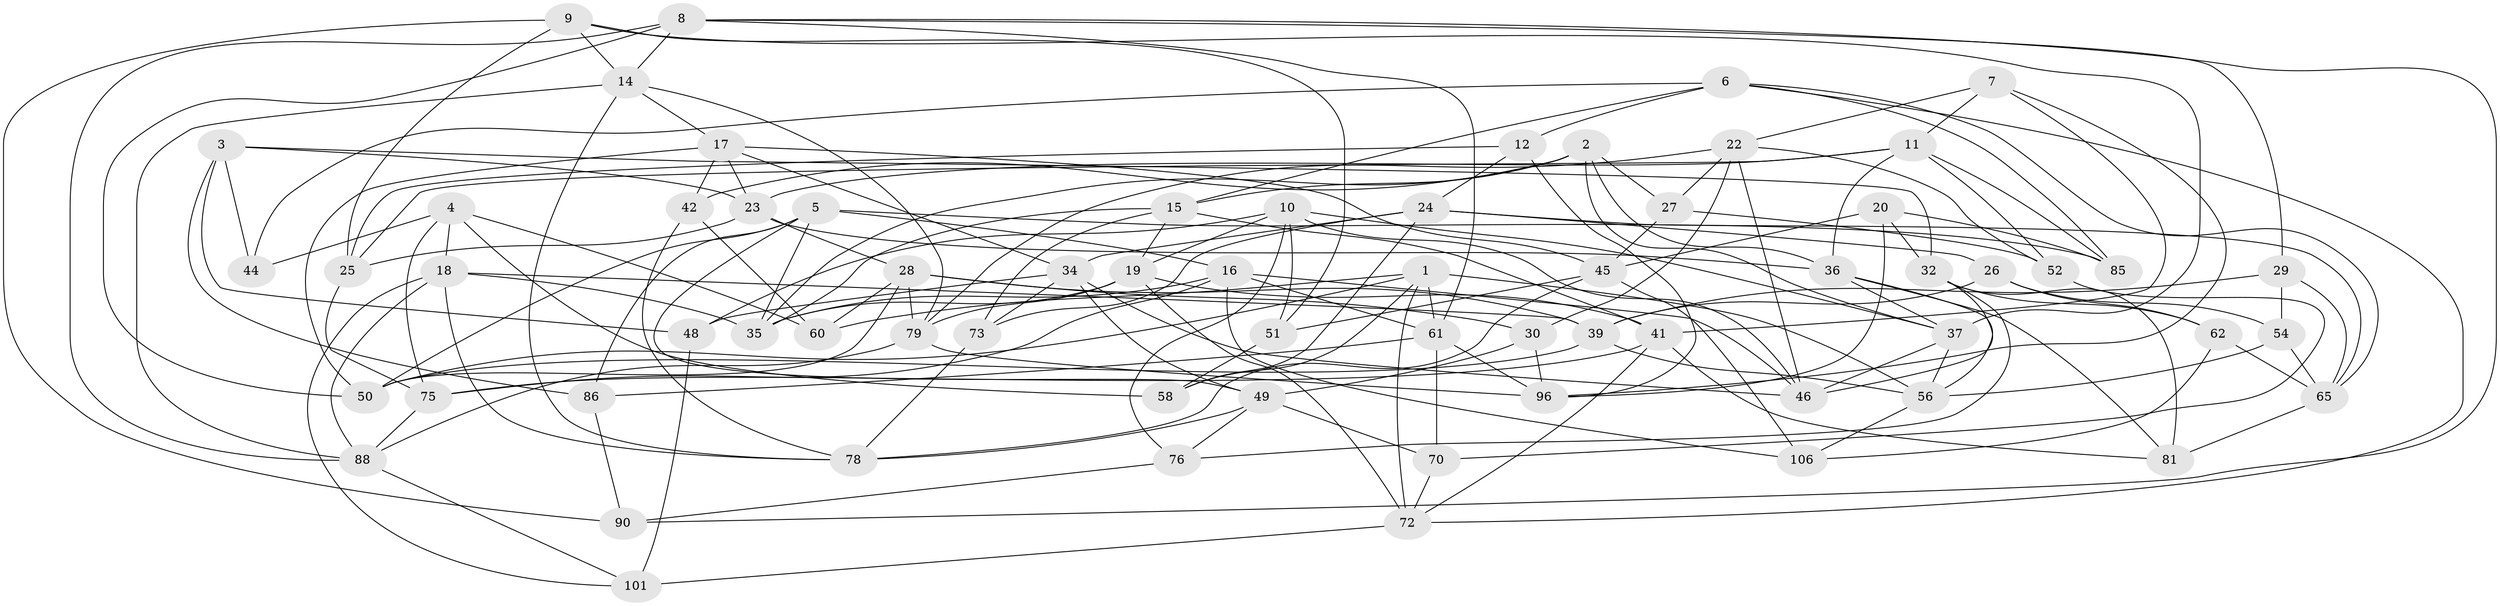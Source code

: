 // original degree distribution, {4: 1.0}
// Generated by graph-tools (version 1.1) at 2025/42/03/06/25 10:42:24]
// undirected, 66 vertices, 170 edges
graph export_dot {
graph [start="1"]
  node [color=gray90,style=filled];
  1 [super="+57"];
  2 [super="+47"];
  3 [super="+107"];
  4 [super="+67"];
  5 [super="+98"];
  6 [super="+31"];
  7;
  8 [super="+33"];
  9 [super="+13"];
  10 [super="+66"];
  11 [super="+84"];
  12;
  14 [super="+93"];
  15 [super="+68"];
  16 [super="+91"];
  17 [super="+21"];
  18 [super="+94"];
  19 [super="+43"];
  20;
  22 [super="+80"];
  23 [super="+92"];
  24 [super="+77"];
  25 [super="+63"];
  26;
  27;
  28 [super="+53"];
  29;
  30;
  32 [super="+38"];
  34 [super="+95"];
  35 [super="+100"];
  36 [super="+74"];
  37 [super="+40"];
  39 [super="+103"];
  41 [super="+71"];
  42;
  44;
  45 [super="+87"];
  46 [super="+64"];
  48;
  49 [super="+55"];
  50 [super="+59"];
  51;
  52;
  54;
  56 [super="+69"];
  58;
  60;
  61 [super="+83"];
  62;
  65 [super="+104"];
  70;
  72 [super="+99"];
  73;
  75 [super="+97"];
  76;
  78 [super="+82"];
  79 [super="+89"];
  81;
  85;
  86;
  88 [super="+102"];
  90;
  96 [super="+105"];
  101;
  106;
  1 -- 60;
  1 -- 72;
  1 -- 61;
  1 -- 56;
  1 -- 50;
  1 -- 58;
  2 -- 27;
  2 -- 35;
  2 -- 36;
  2 -- 42;
  2 -- 37;
  2 -- 15;
  3 -- 23;
  3 -- 44 [weight=2];
  3 -- 32;
  3 -- 48;
  3 -- 86;
  4 -- 60;
  4 -- 44;
  4 -- 75 [weight=2];
  4 -- 58;
  4 -- 18;
  5 -- 85;
  5 -- 16;
  5 -- 35;
  5 -- 86;
  5 -- 49;
  5 -- 50;
  6 -- 72;
  6 -- 44;
  6 -- 65;
  6 -- 12;
  6 -- 85;
  6 -- 15;
  7 -- 96;
  7 -- 41;
  7 -- 11;
  7 -- 22;
  8 -- 90;
  8 -- 88;
  8 -- 14;
  8 -- 50;
  8 -- 61;
  8 -- 29;
  9 -- 25 [weight=2];
  9 -- 90;
  9 -- 14;
  9 -- 51;
  9 -- 37;
  10 -- 37;
  10 -- 76;
  10 -- 48;
  10 -- 51;
  10 -- 19;
  10 -- 46;
  11 -- 52;
  11 -- 85;
  11 -- 25;
  11 -- 36;
  11 -- 23;
  12 -- 24;
  12 -- 25;
  12 -- 96;
  14 -- 78;
  14 -- 17;
  14 -- 88;
  14 -- 79;
  15 -- 19;
  15 -- 73;
  15 -- 41;
  15 -- 35;
  16 -- 75;
  16 -- 35;
  16 -- 106;
  16 -- 61;
  16 -- 46;
  17 -- 34;
  17 -- 50;
  17 -- 42;
  17 -- 45;
  17 -- 23;
  18 -- 35;
  18 -- 101;
  18 -- 78;
  18 -- 88;
  18 -- 39;
  19 -- 79;
  19 -- 72;
  19 -- 35;
  19 -- 41;
  20 -- 96;
  20 -- 85;
  20 -- 32;
  20 -- 45;
  22 -- 52;
  22 -- 30;
  22 -- 27;
  22 -- 46;
  22 -- 79;
  23 -- 36;
  23 -- 25;
  23 -- 28;
  24 -- 73;
  24 -- 65;
  24 -- 58;
  24 -- 26;
  24 -- 34;
  25 -- 75;
  26 -- 54;
  26 -- 62;
  26 -- 39;
  27 -- 52;
  27 -- 45;
  28 -- 39;
  28 -- 30;
  28 -- 60;
  28 -- 50;
  28 -- 79;
  29 -- 39;
  29 -- 54;
  29 -- 65;
  30 -- 49;
  30 -- 96;
  32 -- 81;
  32 -- 62;
  32 -- 76;
  32 -- 46;
  34 -- 73;
  34 -- 48;
  34 -- 49;
  34 -- 46;
  36 -- 37;
  36 -- 56;
  36 -- 81;
  37 -- 46;
  37 -- 56;
  39 -- 50;
  39 -- 56;
  41 -- 81;
  41 -- 72;
  41 -- 75;
  42 -- 60;
  42 -- 78;
  45 -- 51;
  45 -- 106;
  45 -- 78;
  48 -- 101;
  49 -- 78;
  49 -- 76;
  49 -- 70;
  51 -- 58;
  52 -- 70;
  54 -- 65;
  54 -- 56;
  56 -- 106;
  61 -- 86;
  61 -- 70;
  61 -- 96;
  62 -- 65;
  62 -- 106;
  65 -- 81;
  70 -- 72;
  72 -- 101;
  73 -- 78;
  75 -- 88;
  76 -- 90;
  79 -- 96;
  79 -- 88;
  86 -- 90;
  88 -- 101;
}
